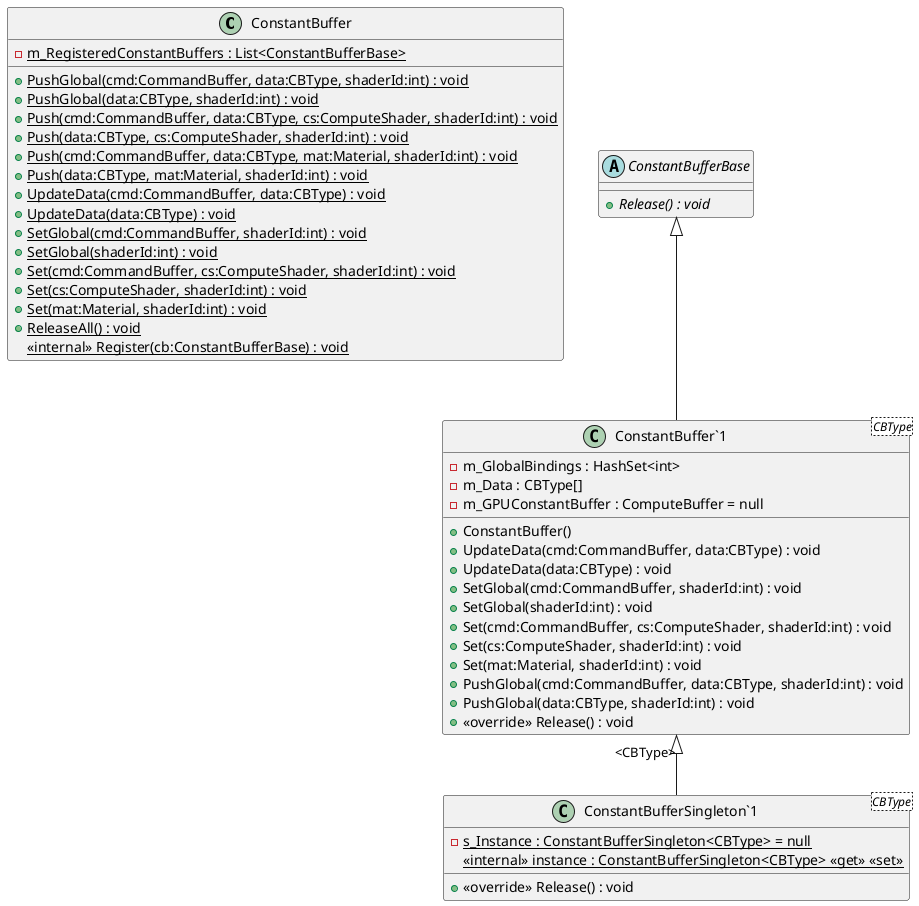 @startuml
class ConstantBuffer {
    {static} - m_RegisteredConstantBuffers : List<ConstantBufferBase>
    + {static} PushGlobal(cmd:CommandBuffer, data:CBType, shaderId:int) : void
    + {static} PushGlobal(data:CBType, shaderId:int) : void
    + {static} Push(cmd:CommandBuffer, data:CBType, cs:ComputeShader, shaderId:int) : void
    + {static} Push(data:CBType, cs:ComputeShader, shaderId:int) : void
    + {static} Push(cmd:CommandBuffer, data:CBType, mat:Material, shaderId:int) : void
    + {static} Push(data:CBType, mat:Material, shaderId:int) : void
    + {static} UpdateData(cmd:CommandBuffer, data:CBType) : void
    + {static} UpdateData(data:CBType) : void
    + {static} SetGlobal(cmd:CommandBuffer, shaderId:int) : void
    + {static} SetGlobal(shaderId:int) : void
    + {static} Set(cmd:CommandBuffer, cs:ComputeShader, shaderId:int) : void
    + {static} Set(cs:ComputeShader, shaderId:int) : void
    + {static} Set(mat:Material, shaderId:int) : void
    + {static} ReleaseAll() : void
    <<internal>> {static} Register(cb:ConstantBufferBase) : void
}
abstract class ConstantBufferBase {
    + {abstract} Release() : void
}
class "ConstantBuffer`1"<CBType> {
    - m_GlobalBindings : HashSet<int>
    - m_Data : CBType[]
    - m_GPUConstantBuffer : ComputeBuffer = null
    + ConstantBuffer()
    + UpdateData(cmd:CommandBuffer, data:CBType) : void
    + UpdateData(data:CBType) : void
    + SetGlobal(cmd:CommandBuffer, shaderId:int) : void
    + SetGlobal(shaderId:int) : void
    + Set(cmd:CommandBuffer, cs:ComputeShader, shaderId:int) : void
    + Set(cs:ComputeShader, shaderId:int) : void
    + Set(mat:Material, shaderId:int) : void
    + PushGlobal(cmd:CommandBuffer, data:CBType, shaderId:int) : void
    + PushGlobal(data:CBType, shaderId:int) : void
    + <<override>> Release() : void
}
class "ConstantBufferSingleton`1"<CBType> {
    {static} - s_Instance : ConstantBufferSingleton<CBType> = null
    <<internal>> {static} instance : ConstantBufferSingleton<CBType> <<get>> <<set>>
    + <<override>> Release() : void
}
ConstantBufferBase <|-- "ConstantBuffer`1"
"ConstantBuffer`1" "<CBType>" <|-- "ConstantBufferSingleton`1"
@enduml
